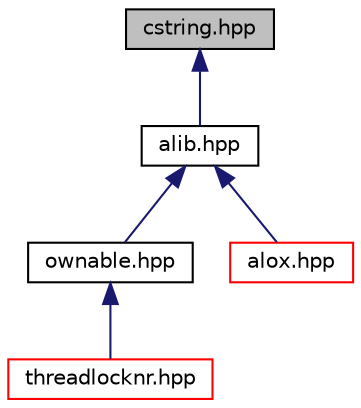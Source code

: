 digraph "cstring.hpp"
{
  edge [fontname="Helvetica",fontsize="10",labelfontname="Helvetica",labelfontsize="10"];
  node [fontname="Helvetica",fontsize="10",shape=record];
  Node3 [label="cstring.hpp",height=0.2,width=0.4,color="black", fillcolor="grey75", style="filled", fontcolor="black"];
  Node3 -> Node4 [dir="back",color="midnightblue",fontsize="10",style="solid",fontname="Helvetica"];
  Node4 -> Node5 [dir="back",color="midnightblue",fontsize="10",style="solid",fontname="Helvetica"];
  Node4 -> Node9 [dir="back",color="midnightblue",fontsize="10",style="solid",fontname="Helvetica"];
  Node5 -> Node6 [dir="back",color="midnightblue",fontsize="10",style="solid",fontname="Helvetica"];
  Node4 [label="alib.hpp",height=0.2,width=0.4,color="black", fillcolor="white", style="filled",URL="$alib_8hpp.html"];
  Node5 [label="ownable.hpp",height=0.2,width=0.4,color="black", fillcolor="white", style="filled",URL="$ownable_8hpp.html"];
  Node6 [label="threadlocknr.hpp",height=0.2,width=0.4,color="red", fillcolor="white", style="filled",URL="$threadlocknr_8hpp.html"];
  Node9 [label="alox.hpp",height=0.2,width=0.4,color="red", fillcolor="white", style="filled",URL="$alox_8hpp.html"];
}

